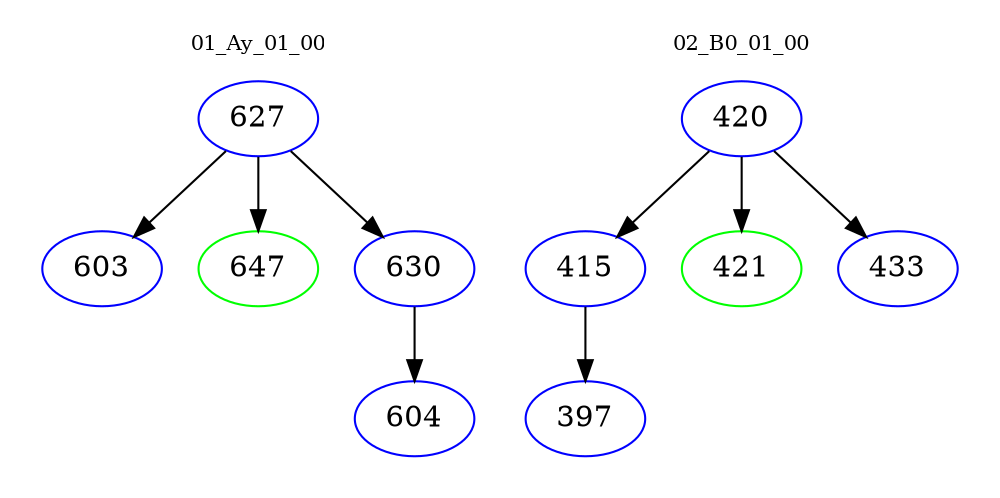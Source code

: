 digraph{
subgraph cluster_0 {
color = white
label = "01_Ay_01_00";
fontsize=10;
T0_627 [label="627", color="blue"]
T0_627 -> T0_603 [color="black"]
T0_603 [label="603", color="blue"]
T0_627 -> T0_647 [color="black"]
T0_647 [label="647", color="green"]
T0_627 -> T0_630 [color="black"]
T0_630 [label="630", color="blue"]
T0_630 -> T0_604 [color="black"]
T0_604 [label="604", color="blue"]
}
subgraph cluster_1 {
color = white
label = "02_B0_01_00";
fontsize=10;
T1_420 [label="420", color="blue"]
T1_420 -> T1_415 [color="black"]
T1_415 [label="415", color="blue"]
T1_415 -> T1_397 [color="black"]
T1_397 [label="397", color="blue"]
T1_420 -> T1_421 [color="black"]
T1_421 [label="421", color="green"]
T1_420 -> T1_433 [color="black"]
T1_433 [label="433", color="blue"]
}
}
